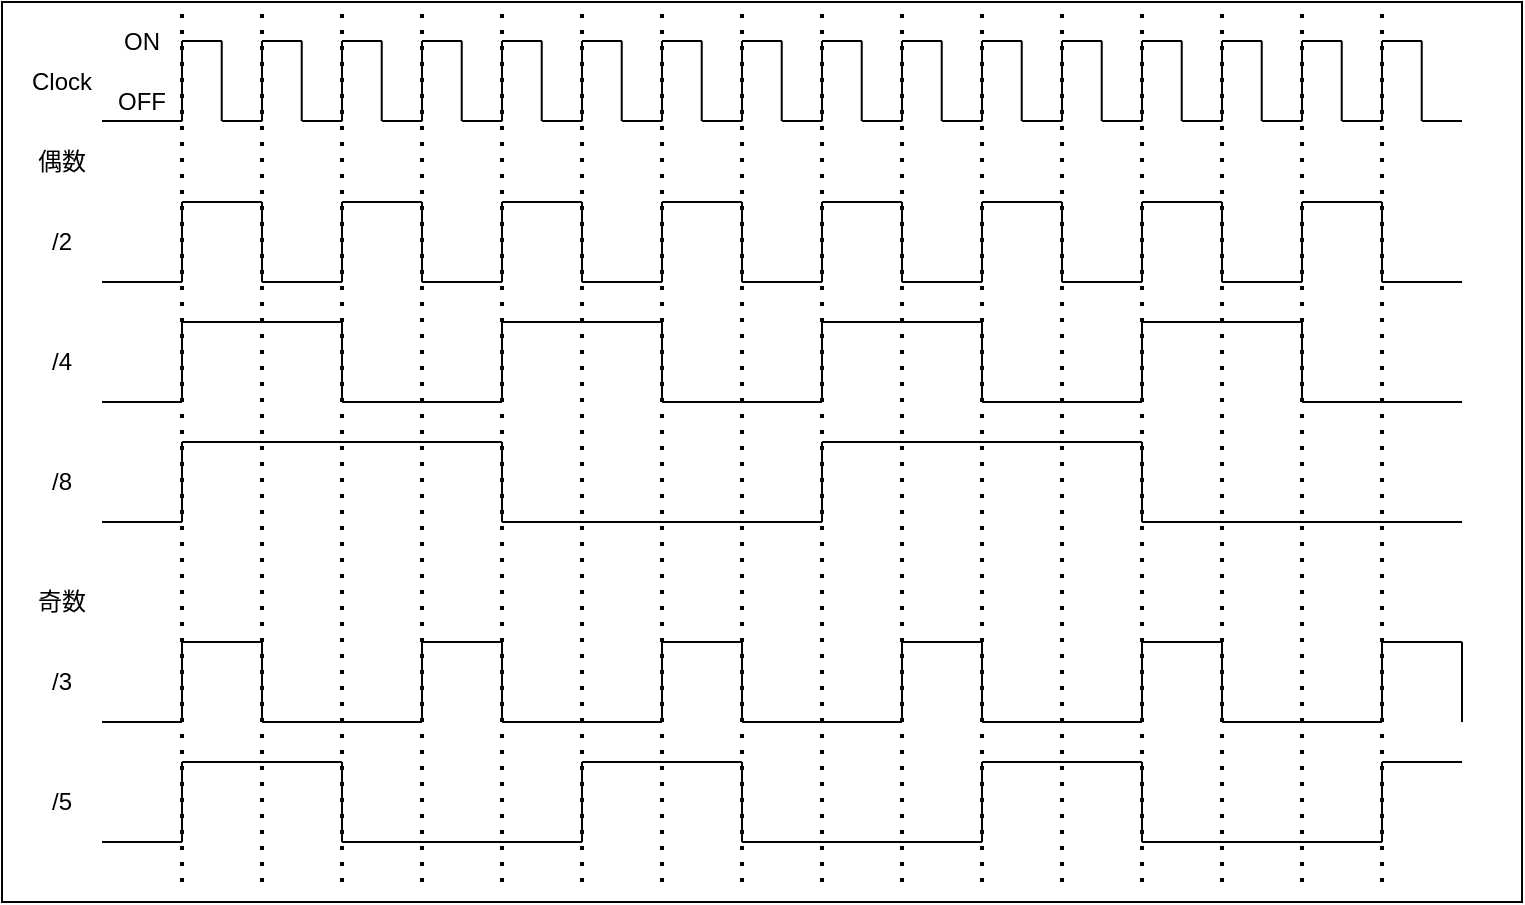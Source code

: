 <mxfile version="27.1.6">
  <diagram name="Page-1" id="16e2658f-23c8-b752-8be9-c03fbebb8bbe">
    <mxGraphModel dx="1048" dy="2242" grid="1" gridSize="10" guides="1" tooltips="1" connect="1" arrows="1" fold="1" page="1" pageScale="1" pageWidth="1100" pageHeight="850" background="none" math="0" shadow="0">
      <root>
        <mxCell id="0" />
        <mxCell id="1" parent="0" />
        <mxCell id="ZxSBbp-IphkqUdOfR0Vp-554" value="" style="rounded=0;whiteSpace=wrap;html=1;" vertex="1" parent="1">
          <mxGeometry x="80" y="-40" width="760" height="450" as="geometry" />
        </mxCell>
        <mxCell id="ZxSBbp-IphkqUdOfR0Vp-555" value="" style="endArrow=none;html=1;rounded=0;" edge="1" parent="1">
          <mxGeometry width="50" height="50" relative="1" as="geometry">
            <mxPoint x="170" y="19.52" as="sourcePoint" />
            <mxPoint x="170" y="-20.48" as="targetPoint" />
          </mxGeometry>
        </mxCell>
        <mxCell id="ZxSBbp-IphkqUdOfR0Vp-556" value="" style="endArrow=none;html=1;rounded=0;" edge="1" parent="1">
          <mxGeometry width="50" height="50" relative="1" as="geometry">
            <mxPoint x="189.86" y="19.52" as="sourcePoint" />
            <mxPoint x="189.86" y="-20.48" as="targetPoint" />
          </mxGeometry>
        </mxCell>
        <mxCell id="ZxSBbp-IphkqUdOfR0Vp-557" value="" style="endArrow=none;html=1;rounded=0;" edge="1" parent="1">
          <mxGeometry width="50" height="50" relative="1" as="geometry">
            <mxPoint x="170" y="-20.48" as="sourcePoint" />
            <mxPoint x="190" y="-20.48" as="targetPoint" />
          </mxGeometry>
        </mxCell>
        <mxCell id="ZxSBbp-IphkqUdOfR0Vp-558" value="" style="endArrow=none;html=1;rounded=0;" edge="1" parent="1">
          <mxGeometry width="50" height="50" relative="1" as="geometry">
            <mxPoint x="190" y="19.52" as="sourcePoint" />
            <mxPoint x="210" y="19.52" as="targetPoint" />
          </mxGeometry>
        </mxCell>
        <mxCell id="ZxSBbp-IphkqUdOfR0Vp-559" value="" style="endArrow=none;html=1;rounded=0;" edge="1" parent="1">
          <mxGeometry width="50" height="50" relative="1" as="geometry">
            <mxPoint x="210" y="19.52" as="sourcePoint" />
            <mxPoint x="210" y="-20.48" as="targetPoint" />
          </mxGeometry>
        </mxCell>
        <mxCell id="ZxSBbp-IphkqUdOfR0Vp-560" value="" style="endArrow=none;html=1;rounded=0;" edge="1" parent="1">
          <mxGeometry width="50" height="50" relative="1" as="geometry">
            <mxPoint x="229.86" y="19.52" as="sourcePoint" />
            <mxPoint x="229.86" y="-20.48" as="targetPoint" />
          </mxGeometry>
        </mxCell>
        <mxCell id="ZxSBbp-IphkqUdOfR0Vp-561" value="" style="endArrow=none;html=1;rounded=0;" edge="1" parent="1">
          <mxGeometry width="50" height="50" relative="1" as="geometry">
            <mxPoint x="210" y="-20.48" as="sourcePoint" />
            <mxPoint x="230" y="-20.48" as="targetPoint" />
          </mxGeometry>
        </mxCell>
        <mxCell id="ZxSBbp-IphkqUdOfR0Vp-562" value="" style="endArrow=none;html=1;rounded=0;" edge="1" parent="1">
          <mxGeometry width="50" height="50" relative="1" as="geometry">
            <mxPoint x="230" y="19.52" as="sourcePoint" />
            <mxPoint x="250" y="19.52" as="targetPoint" />
          </mxGeometry>
        </mxCell>
        <mxCell id="ZxSBbp-IphkqUdOfR0Vp-563" value="" style="endArrow=none;html=1;rounded=0;" edge="1" parent="1">
          <mxGeometry width="50" height="50" relative="1" as="geometry">
            <mxPoint x="250" y="19.52" as="sourcePoint" />
            <mxPoint x="250" y="-20.48" as="targetPoint" />
          </mxGeometry>
        </mxCell>
        <mxCell id="ZxSBbp-IphkqUdOfR0Vp-564" value="" style="endArrow=none;html=1;rounded=0;" edge="1" parent="1">
          <mxGeometry width="50" height="50" relative="1" as="geometry">
            <mxPoint x="269.86" y="19.52" as="sourcePoint" />
            <mxPoint x="269.86" y="-20.48" as="targetPoint" />
          </mxGeometry>
        </mxCell>
        <mxCell id="ZxSBbp-IphkqUdOfR0Vp-565" value="" style="endArrow=none;html=1;rounded=0;" edge="1" parent="1">
          <mxGeometry width="50" height="50" relative="1" as="geometry">
            <mxPoint x="250" y="-20.48" as="sourcePoint" />
            <mxPoint x="270" y="-20.48" as="targetPoint" />
          </mxGeometry>
        </mxCell>
        <mxCell id="ZxSBbp-IphkqUdOfR0Vp-566" value="" style="endArrow=none;html=1;rounded=0;" edge="1" parent="1">
          <mxGeometry width="50" height="50" relative="1" as="geometry">
            <mxPoint x="270" y="19.52" as="sourcePoint" />
            <mxPoint x="290" y="19.52" as="targetPoint" />
          </mxGeometry>
        </mxCell>
        <mxCell id="ZxSBbp-IphkqUdOfR0Vp-567" value="" style="endArrow=none;html=1;rounded=0;" edge="1" parent="1">
          <mxGeometry width="50" height="50" relative="1" as="geometry">
            <mxPoint x="290" y="19.52" as="sourcePoint" />
            <mxPoint x="290" y="-20.48" as="targetPoint" />
          </mxGeometry>
        </mxCell>
        <mxCell id="ZxSBbp-IphkqUdOfR0Vp-568" value="" style="endArrow=none;html=1;rounded=0;" edge="1" parent="1">
          <mxGeometry width="50" height="50" relative="1" as="geometry">
            <mxPoint x="309.86" y="19.52" as="sourcePoint" />
            <mxPoint x="309.86" y="-20.48" as="targetPoint" />
          </mxGeometry>
        </mxCell>
        <mxCell id="ZxSBbp-IphkqUdOfR0Vp-569" value="" style="endArrow=none;html=1;rounded=0;" edge="1" parent="1">
          <mxGeometry width="50" height="50" relative="1" as="geometry">
            <mxPoint x="290" y="-20.48" as="sourcePoint" />
            <mxPoint x="310" y="-20.48" as="targetPoint" />
          </mxGeometry>
        </mxCell>
        <mxCell id="ZxSBbp-IphkqUdOfR0Vp-570" value="" style="endArrow=none;html=1;rounded=0;" edge="1" parent="1">
          <mxGeometry width="50" height="50" relative="1" as="geometry">
            <mxPoint x="310" y="19.52" as="sourcePoint" />
            <mxPoint x="330" y="19.52" as="targetPoint" />
          </mxGeometry>
        </mxCell>
        <mxCell id="ZxSBbp-IphkqUdOfR0Vp-571" value="" style="endArrow=none;html=1;rounded=0;" edge="1" parent="1">
          <mxGeometry width="50" height="50" relative="1" as="geometry">
            <mxPoint x="330" y="19.52" as="sourcePoint" />
            <mxPoint x="330" y="-20.48" as="targetPoint" />
          </mxGeometry>
        </mxCell>
        <mxCell id="ZxSBbp-IphkqUdOfR0Vp-572" value="" style="endArrow=none;html=1;rounded=0;" edge="1" parent="1">
          <mxGeometry width="50" height="50" relative="1" as="geometry">
            <mxPoint x="349.86" y="19.52" as="sourcePoint" />
            <mxPoint x="349.86" y="-20.48" as="targetPoint" />
          </mxGeometry>
        </mxCell>
        <mxCell id="ZxSBbp-IphkqUdOfR0Vp-573" value="" style="endArrow=none;html=1;rounded=0;" edge="1" parent="1">
          <mxGeometry width="50" height="50" relative="1" as="geometry">
            <mxPoint x="330" y="-20.48" as="sourcePoint" />
            <mxPoint x="350" y="-20.48" as="targetPoint" />
          </mxGeometry>
        </mxCell>
        <mxCell id="ZxSBbp-IphkqUdOfR0Vp-574" value="" style="endArrow=none;html=1;rounded=0;" edge="1" parent="1">
          <mxGeometry width="50" height="50" relative="1" as="geometry">
            <mxPoint x="350" y="19.52" as="sourcePoint" />
            <mxPoint x="370" y="19.52" as="targetPoint" />
          </mxGeometry>
        </mxCell>
        <mxCell id="ZxSBbp-IphkqUdOfR0Vp-575" value="" style="endArrow=none;html=1;rounded=0;" edge="1" parent="1">
          <mxGeometry width="50" height="50" relative="1" as="geometry">
            <mxPoint x="370" y="19.52" as="sourcePoint" />
            <mxPoint x="370" y="-20.48" as="targetPoint" />
          </mxGeometry>
        </mxCell>
        <mxCell id="ZxSBbp-IphkqUdOfR0Vp-576" value="" style="endArrow=none;html=1;rounded=0;" edge="1" parent="1">
          <mxGeometry width="50" height="50" relative="1" as="geometry">
            <mxPoint x="389.86" y="19.52" as="sourcePoint" />
            <mxPoint x="389.86" y="-20.48" as="targetPoint" />
          </mxGeometry>
        </mxCell>
        <mxCell id="ZxSBbp-IphkqUdOfR0Vp-577" value="" style="endArrow=none;html=1;rounded=0;" edge="1" parent="1">
          <mxGeometry width="50" height="50" relative="1" as="geometry">
            <mxPoint x="370" y="-20.48" as="sourcePoint" />
            <mxPoint x="390" y="-20.48" as="targetPoint" />
          </mxGeometry>
        </mxCell>
        <mxCell id="ZxSBbp-IphkqUdOfR0Vp-578" value="" style="endArrow=none;html=1;rounded=0;" edge="1" parent="1">
          <mxGeometry width="50" height="50" relative="1" as="geometry">
            <mxPoint x="390" y="19.52" as="sourcePoint" />
            <mxPoint x="410" y="19.52" as="targetPoint" />
          </mxGeometry>
        </mxCell>
        <mxCell id="ZxSBbp-IphkqUdOfR0Vp-579" value="" style="endArrow=none;html=1;rounded=0;" edge="1" parent="1">
          <mxGeometry width="50" height="50" relative="1" as="geometry">
            <mxPoint x="410" y="19.52" as="sourcePoint" />
            <mxPoint x="410" y="-20.48" as="targetPoint" />
          </mxGeometry>
        </mxCell>
        <mxCell id="ZxSBbp-IphkqUdOfR0Vp-580" value="" style="endArrow=none;html=1;rounded=0;" edge="1" parent="1">
          <mxGeometry width="50" height="50" relative="1" as="geometry">
            <mxPoint x="429.86" y="19.52" as="sourcePoint" />
            <mxPoint x="429.86" y="-20.48" as="targetPoint" />
          </mxGeometry>
        </mxCell>
        <mxCell id="ZxSBbp-IphkqUdOfR0Vp-581" value="" style="endArrow=none;html=1;rounded=0;" edge="1" parent="1">
          <mxGeometry width="50" height="50" relative="1" as="geometry">
            <mxPoint x="410" y="-20.48" as="sourcePoint" />
            <mxPoint x="430" y="-20.48" as="targetPoint" />
          </mxGeometry>
        </mxCell>
        <mxCell id="ZxSBbp-IphkqUdOfR0Vp-582" value="" style="endArrow=none;html=1;rounded=0;" edge="1" parent="1">
          <mxGeometry width="50" height="50" relative="1" as="geometry">
            <mxPoint x="430" y="19.52" as="sourcePoint" />
            <mxPoint x="450" y="19.52" as="targetPoint" />
          </mxGeometry>
        </mxCell>
        <mxCell id="ZxSBbp-IphkqUdOfR0Vp-583" value="" style="endArrow=none;html=1;rounded=0;" edge="1" parent="1">
          <mxGeometry width="50" height="50" relative="1" as="geometry">
            <mxPoint x="450" y="19.52" as="sourcePoint" />
            <mxPoint x="450" y="-20.48" as="targetPoint" />
          </mxGeometry>
        </mxCell>
        <mxCell id="ZxSBbp-IphkqUdOfR0Vp-584" value="" style="endArrow=none;html=1;rounded=0;" edge="1" parent="1">
          <mxGeometry width="50" height="50" relative="1" as="geometry">
            <mxPoint x="469.86" y="19.52" as="sourcePoint" />
            <mxPoint x="469.86" y="-20.48" as="targetPoint" />
          </mxGeometry>
        </mxCell>
        <mxCell id="ZxSBbp-IphkqUdOfR0Vp-585" value="" style="endArrow=none;html=1;rounded=0;" edge="1" parent="1">
          <mxGeometry width="50" height="50" relative="1" as="geometry">
            <mxPoint x="450" y="-20.48" as="sourcePoint" />
            <mxPoint x="470" y="-20.48" as="targetPoint" />
          </mxGeometry>
        </mxCell>
        <mxCell id="ZxSBbp-IphkqUdOfR0Vp-586" value="" style="endArrow=none;html=1;rounded=0;" edge="1" parent="1">
          <mxGeometry width="50" height="50" relative="1" as="geometry">
            <mxPoint x="470" y="19.52" as="sourcePoint" />
            <mxPoint x="490" y="19.52" as="targetPoint" />
          </mxGeometry>
        </mxCell>
        <mxCell id="ZxSBbp-IphkqUdOfR0Vp-587" value="" style="endArrow=none;html=1;rounded=0;" edge="1" parent="1">
          <mxGeometry width="50" height="50" relative="1" as="geometry">
            <mxPoint x="170" y="100" as="sourcePoint" />
            <mxPoint x="170" y="60" as="targetPoint" />
          </mxGeometry>
        </mxCell>
        <mxCell id="ZxSBbp-IphkqUdOfR0Vp-588" value="" style="endArrow=none;html=1;rounded=0;" edge="1" parent="1">
          <mxGeometry width="50" height="50" relative="1" as="geometry">
            <mxPoint x="210" y="100" as="sourcePoint" />
            <mxPoint x="210" y="60" as="targetPoint" />
          </mxGeometry>
        </mxCell>
        <mxCell id="ZxSBbp-IphkqUdOfR0Vp-589" value="" style="endArrow=none;html=1;rounded=0;" edge="1" parent="1">
          <mxGeometry width="50" height="50" relative="1" as="geometry">
            <mxPoint x="170" y="60" as="sourcePoint" />
            <mxPoint x="210" y="60" as="targetPoint" />
          </mxGeometry>
        </mxCell>
        <mxCell id="ZxSBbp-IphkqUdOfR0Vp-590" value="" style="endArrow=none;html=1;rounded=0;" edge="1" parent="1">
          <mxGeometry width="50" height="50" relative="1" as="geometry">
            <mxPoint x="210" y="100" as="sourcePoint" />
            <mxPoint x="250" y="100" as="targetPoint" />
          </mxGeometry>
        </mxCell>
        <mxCell id="ZxSBbp-IphkqUdOfR0Vp-591" value="" style="endArrow=none;html=1;rounded=0;" edge="1" parent="1">
          <mxGeometry width="50" height="50" relative="1" as="geometry">
            <mxPoint x="250" y="100" as="sourcePoint" />
            <mxPoint x="250" y="60" as="targetPoint" />
          </mxGeometry>
        </mxCell>
        <mxCell id="ZxSBbp-IphkqUdOfR0Vp-592" value="" style="endArrow=none;html=1;rounded=0;" edge="1" parent="1">
          <mxGeometry width="50" height="50" relative="1" as="geometry">
            <mxPoint x="290" y="100" as="sourcePoint" />
            <mxPoint x="290" y="60" as="targetPoint" />
          </mxGeometry>
        </mxCell>
        <mxCell id="ZxSBbp-IphkqUdOfR0Vp-593" value="" style="endArrow=none;html=1;rounded=0;" edge="1" parent="1">
          <mxGeometry width="50" height="50" relative="1" as="geometry">
            <mxPoint x="250" y="60" as="sourcePoint" />
            <mxPoint x="290" y="60" as="targetPoint" />
          </mxGeometry>
        </mxCell>
        <mxCell id="ZxSBbp-IphkqUdOfR0Vp-594" value="" style="endArrow=none;html=1;rounded=0;" edge="1" parent="1">
          <mxGeometry width="50" height="50" relative="1" as="geometry">
            <mxPoint x="290" y="100" as="sourcePoint" />
            <mxPoint x="330" y="100" as="targetPoint" />
          </mxGeometry>
        </mxCell>
        <mxCell id="ZxSBbp-IphkqUdOfR0Vp-595" value="" style="endArrow=none;html=1;rounded=0;" edge="1" parent="1">
          <mxGeometry width="50" height="50" relative="1" as="geometry">
            <mxPoint x="330" y="100" as="sourcePoint" />
            <mxPoint x="330" y="60" as="targetPoint" />
          </mxGeometry>
        </mxCell>
        <mxCell id="ZxSBbp-IphkqUdOfR0Vp-596" value="" style="endArrow=none;html=1;rounded=0;" edge="1" parent="1">
          <mxGeometry width="50" height="50" relative="1" as="geometry">
            <mxPoint x="370" y="100" as="sourcePoint" />
            <mxPoint x="370" y="60" as="targetPoint" />
          </mxGeometry>
        </mxCell>
        <mxCell id="ZxSBbp-IphkqUdOfR0Vp-597" value="" style="endArrow=none;html=1;rounded=0;" edge="1" parent="1">
          <mxGeometry width="50" height="50" relative="1" as="geometry">
            <mxPoint x="330" y="60" as="sourcePoint" />
            <mxPoint x="370" y="60" as="targetPoint" />
          </mxGeometry>
        </mxCell>
        <mxCell id="ZxSBbp-IphkqUdOfR0Vp-598" value="" style="endArrow=none;html=1;rounded=0;" edge="1" parent="1">
          <mxGeometry width="50" height="50" relative="1" as="geometry">
            <mxPoint x="370" y="100" as="sourcePoint" />
            <mxPoint x="410" y="100" as="targetPoint" />
          </mxGeometry>
        </mxCell>
        <mxCell id="ZxSBbp-IphkqUdOfR0Vp-599" value="" style="endArrow=none;html=1;rounded=0;" edge="1" parent="1">
          <mxGeometry width="50" height="50" relative="1" as="geometry">
            <mxPoint x="410" y="100" as="sourcePoint" />
            <mxPoint x="410" y="60" as="targetPoint" />
          </mxGeometry>
        </mxCell>
        <mxCell id="ZxSBbp-IphkqUdOfR0Vp-600" value="" style="endArrow=none;html=1;rounded=0;" edge="1" parent="1">
          <mxGeometry width="50" height="50" relative="1" as="geometry">
            <mxPoint x="450" y="100" as="sourcePoint" />
            <mxPoint x="450" y="60" as="targetPoint" />
          </mxGeometry>
        </mxCell>
        <mxCell id="ZxSBbp-IphkqUdOfR0Vp-601" value="" style="endArrow=none;html=1;rounded=0;" edge="1" parent="1">
          <mxGeometry width="50" height="50" relative="1" as="geometry">
            <mxPoint x="410" y="60" as="sourcePoint" />
            <mxPoint x="450" y="60" as="targetPoint" />
          </mxGeometry>
        </mxCell>
        <mxCell id="ZxSBbp-IphkqUdOfR0Vp-602" value="" style="endArrow=none;html=1;rounded=0;" edge="1" parent="1">
          <mxGeometry width="50" height="50" relative="1" as="geometry">
            <mxPoint x="450" y="100" as="sourcePoint" />
            <mxPoint x="490" y="100" as="targetPoint" />
          </mxGeometry>
        </mxCell>
        <mxCell id="ZxSBbp-IphkqUdOfR0Vp-603" value="" style="endArrow=none;html=1;rounded=0;" edge="1" parent="1">
          <mxGeometry width="50" height="50" relative="1" as="geometry">
            <mxPoint x="490" y="100" as="sourcePoint" />
            <mxPoint x="490" y="60" as="targetPoint" />
          </mxGeometry>
        </mxCell>
        <mxCell id="ZxSBbp-IphkqUdOfR0Vp-604" value="" style="endArrow=none;html=1;rounded=0;" edge="1" parent="1">
          <mxGeometry width="50" height="50" relative="1" as="geometry">
            <mxPoint x="530" y="100" as="sourcePoint" />
            <mxPoint x="530" y="60" as="targetPoint" />
          </mxGeometry>
        </mxCell>
        <mxCell id="ZxSBbp-IphkqUdOfR0Vp-605" value="" style="endArrow=none;html=1;rounded=0;" edge="1" parent="1">
          <mxGeometry width="50" height="50" relative="1" as="geometry">
            <mxPoint x="490" y="60" as="sourcePoint" />
            <mxPoint x="530" y="60" as="targetPoint" />
          </mxGeometry>
        </mxCell>
        <mxCell id="ZxSBbp-IphkqUdOfR0Vp-606" value="" style="endArrow=none;html=1;rounded=0;" edge="1" parent="1">
          <mxGeometry width="50" height="50" relative="1" as="geometry">
            <mxPoint x="530" y="100" as="sourcePoint" />
            <mxPoint x="570" y="100" as="targetPoint" />
          </mxGeometry>
        </mxCell>
        <mxCell id="ZxSBbp-IphkqUdOfR0Vp-607" value="" style="endArrow=none;html=1;rounded=0;" edge="1" parent="1">
          <mxGeometry width="50" height="50" relative="1" as="geometry">
            <mxPoint x="570" y="100" as="sourcePoint" />
            <mxPoint x="570" y="60" as="targetPoint" />
          </mxGeometry>
        </mxCell>
        <mxCell id="ZxSBbp-IphkqUdOfR0Vp-608" value="" style="endArrow=none;html=1;rounded=0;" edge="1" parent="1">
          <mxGeometry width="50" height="50" relative="1" as="geometry">
            <mxPoint x="610" y="100" as="sourcePoint" />
            <mxPoint x="610" y="60" as="targetPoint" />
          </mxGeometry>
        </mxCell>
        <mxCell id="ZxSBbp-IphkqUdOfR0Vp-609" value="" style="endArrow=none;html=1;rounded=0;" edge="1" parent="1">
          <mxGeometry width="50" height="50" relative="1" as="geometry">
            <mxPoint x="570" y="60" as="sourcePoint" />
            <mxPoint x="610" y="60" as="targetPoint" />
          </mxGeometry>
        </mxCell>
        <mxCell id="ZxSBbp-IphkqUdOfR0Vp-610" value="" style="endArrow=none;html=1;rounded=0;" edge="1" parent="1">
          <mxGeometry width="50" height="50" relative="1" as="geometry">
            <mxPoint x="610" y="100" as="sourcePoint" />
            <mxPoint x="650" y="100" as="targetPoint" />
          </mxGeometry>
        </mxCell>
        <mxCell id="ZxSBbp-IphkqUdOfR0Vp-611" value="" style="endArrow=none;html=1;rounded=0;" edge="1" parent="1">
          <mxGeometry width="50" height="50" relative="1" as="geometry">
            <mxPoint x="650" y="100" as="sourcePoint" />
            <mxPoint x="650" y="60" as="targetPoint" />
          </mxGeometry>
        </mxCell>
        <mxCell id="ZxSBbp-IphkqUdOfR0Vp-612" value="" style="endArrow=none;html=1;rounded=0;" edge="1" parent="1">
          <mxGeometry width="50" height="50" relative="1" as="geometry">
            <mxPoint x="690" y="100" as="sourcePoint" />
            <mxPoint x="690" y="60" as="targetPoint" />
          </mxGeometry>
        </mxCell>
        <mxCell id="ZxSBbp-IphkqUdOfR0Vp-613" value="" style="endArrow=none;html=1;rounded=0;" edge="1" parent="1">
          <mxGeometry width="50" height="50" relative="1" as="geometry">
            <mxPoint x="650" y="60" as="sourcePoint" />
            <mxPoint x="690" y="60" as="targetPoint" />
          </mxGeometry>
        </mxCell>
        <mxCell id="ZxSBbp-IphkqUdOfR0Vp-614" value="" style="endArrow=none;html=1;rounded=0;" edge="1" parent="1">
          <mxGeometry width="50" height="50" relative="1" as="geometry">
            <mxPoint x="690" y="100" as="sourcePoint" />
            <mxPoint x="730" y="100" as="targetPoint" />
          </mxGeometry>
        </mxCell>
        <mxCell id="ZxSBbp-IphkqUdOfR0Vp-615" value="" style="endArrow=none;html=1;rounded=0;" edge="1" parent="1">
          <mxGeometry width="50" height="50" relative="1" as="geometry">
            <mxPoint x="730" y="100" as="sourcePoint" />
            <mxPoint x="730" y="60" as="targetPoint" />
          </mxGeometry>
        </mxCell>
        <mxCell id="ZxSBbp-IphkqUdOfR0Vp-616" value="" style="endArrow=none;html=1;rounded=0;" edge="1" parent="1">
          <mxGeometry width="50" height="50" relative="1" as="geometry">
            <mxPoint x="770" y="100" as="sourcePoint" />
            <mxPoint x="770" y="60" as="targetPoint" />
          </mxGeometry>
        </mxCell>
        <mxCell id="ZxSBbp-IphkqUdOfR0Vp-617" value="" style="endArrow=none;html=1;rounded=0;" edge="1" parent="1">
          <mxGeometry width="50" height="50" relative="1" as="geometry">
            <mxPoint x="730" y="60" as="sourcePoint" />
            <mxPoint x="770" y="60" as="targetPoint" />
          </mxGeometry>
        </mxCell>
        <mxCell id="ZxSBbp-IphkqUdOfR0Vp-618" value="" style="endArrow=none;html=1;rounded=0;" edge="1" parent="1">
          <mxGeometry width="50" height="50" relative="1" as="geometry">
            <mxPoint x="770" y="100" as="sourcePoint" />
            <mxPoint x="810" y="100" as="targetPoint" />
          </mxGeometry>
        </mxCell>
        <mxCell id="ZxSBbp-IphkqUdOfR0Vp-619" value="" style="endArrow=none;html=1;rounded=0;" edge="1" parent="1">
          <mxGeometry width="50" height="50" relative="1" as="geometry">
            <mxPoint x="490" y="19.52" as="sourcePoint" />
            <mxPoint x="490" y="-20.48" as="targetPoint" />
          </mxGeometry>
        </mxCell>
        <mxCell id="ZxSBbp-IphkqUdOfR0Vp-620" value="" style="endArrow=none;html=1;rounded=0;" edge="1" parent="1">
          <mxGeometry width="50" height="50" relative="1" as="geometry">
            <mxPoint x="509.86" y="19.52" as="sourcePoint" />
            <mxPoint x="509.86" y="-20.48" as="targetPoint" />
          </mxGeometry>
        </mxCell>
        <mxCell id="ZxSBbp-IphkqUdOfR0Vp-621" value="" style="endArrow=none;html=1;rounded=0;" edge="1" parent="1">
          <mxGeometry width="50" height="50" relative="1" as="geometry">
            <mxPoint x="490" y="-20.48" as="sourcePoint" />
            <mxPoint x="510" y="-20.48" as="targetPoint" />
          </mxGeometry>
        </mxCell>
        <mxCell id="ZxSBbp-IphkqUdOfR0Vp-622" value="" style="endArrow=none;html=1;rounded=0;" edge="1" parent="1">
          <mxGeometry width="50" height="50" relative="1" as="geometry">
            <mxPoint x="510" y="19.52" as="sourcePoint" />
            <mxPoint x="530" y="19.52" as="targetPoint" />
          </mxGeometry>
        </mxCell>
        <mxCell id="ZxSBbp-IphkqUdOfR0Vp-623" value="" style="endArrow=none;html=1;rounded=0;" edge="1" parent="1">
          <mxGeometry width="50" height="50" relative="1" as="geometry">
            <mxPoint x="530" y="19.52" as="sourcePoint" />
            <mxPoint x="530" y="-20.48" as="targetPoint" />
          </mxGeometry>
        </mxCell>
        <mxCell id="ZxSBbp-IphkqUdOfR0Vp-624" value="" style="endArrow=none;html=1;rounded=0;" edge="1" parent="1">
          <mxGeometry width="50" height="50" relative="1" as="geometry">
            <mxPoint x="549.86" y="19.52" as="sourcePoint" />
            <mxPoint x="549.86" y="-20.48" as="targetPoint" />
          </mxGeometry>
        </mxCell>
        <mxCell id="ZxSBbp-IphkqUdOfR0Vp-625" value="" style="endArrow=none;html=1;rounded=0;" edge="1" parent="1">
          <mxGeometry width="50" height="50" relative="1" as="geometry">
            <mxPoint x="530" y="-20.48" as="sourcePoint" />
            <mxPoint x="550" y="-20.48" as="targetPoint" />
          </mxGeometry>
        </mxCell>
        <mxCell id="ZxSBbp-IphkqUdOfR0Vp-626" value="" style="endArrow=none;html=1;rounded=0;" edge="1" parent="1">
          <mxGeometry width="50" height="50" relative="1" as="geometry">
            <mxPoint x="550" y="19.52" as="sourcePoint" />
            <mxPoint x="570" y="19.52" as="targetPoint" />
          </mxGeometry>
        </mxCell>
        <mxCell id="ZxSBbp-IphkqUdOfR0Vp-627" value="" style="endArrow=none;html=1;rounded=0;" edge="1" parent="1">
          <mxGeometry width="50" height="50" relative="1" as="geometry">
            <mxPoint x="570" y="19.52" as="sourcePoint" />
            <mxPoint x="570" y="-20.48" as="targetPoint" />
          </mxGeometry>
        </mxCell>
        <mxCell id="ZxSBbp-IphkqUdOfR0Vp-628" value="" style="endArrow=none;html=1;rounded=0;" edge="1" parent="1">
          <mxGeometry width="50" height="50" relative="1" as="geometry">
            <mxPoint x="589.86" y="19.52" as="sourcePoint" />
            <mxPoint x="589.86" y="-20.48" as="targetPoint" />
          </mxGeometry>
        </mxCell>
        <mxCell id="ZxSBbp-IphkqUdOfR0Vp-629" value="" style="endArrow=none;html=1;rounded=0;" edge="1" parent="1">
          <mxGeometry width="50" height="50" relative="1" as="geometry">
            <mxPoint x="570" y="-20.48" as="sourcePoint" />
            <mxPoint x="590" y="-20.48" as="targetPoint" />
          </mxGeometry>
        </mxCell>
        <mxCell id="ZxSBbp-IphkqUdOfR0Vp-630" value="" style="endArrow=none;html=1;rounded=0;" edge="1" parent="1">
          <mxGeometry width="50" height="50" relative="1" as="geometry">
            <mxPoint x="590" y="19.52" as="sourcePoint" />
            <mxPoint x="610" y="19.52" as="targetPoint" />
          </mxGeometry>
        </mxCell>
        <mxCell id="ZxSBbp-IphkqUdOfR0Vp-631" value="" style="endArrow=none;html=1;rounded=0;" edge="1" parent="1">
          <mxGeometry width="50" height="50" relative="1" as="geometry">
            <mxPoint x="610" y="19.52" as="sourcePoint" />
            <mxPoint x="610" y="-20.48" as="targetPoint" />
          </mxGeometry>
        </mxCell>
        <mxCell id="ZxSBbp-IphkqUdOfR0Vp-632" value="" style="endArrow=none;html=1;rounded=0;" edge="1" parent="1">
          <mxGeometry width="50" height="50" relative="1" as="geometry">
            <mxPoint x="629.86" y="19.52" as="sourcePoint" />
            <mxPoint x="629.86" y="-20.48" as="targetPoint" />
          </mxGeometry>
        </mxCell>
        <mxCell id="ZxSBbp-IphkqUdOfR0Vp-633" value="" style="endArrow=none;html=1;rounded=0;" edge="1" parent="1">
          <mxGeometry width="50" height="50" relative="1" as="geometry">
            <mxPoint x="610" y="-20.48" as="sourcePoint" />
            <mxPoint x="630" y="-20.48" as="targetPoint" />
          </mxGeometry>
        </mxCell>
        <mxCell id="ZxSBbp-IphkqUdOfR0Vp-634" value="" style="endArrow=none;html=1;rounded=0;" edge="1" parent="1">
          <mxGeometry width="50" height="50" relative="1" as="geometry">
            <mxPoint x="630" y="19.52" as="sourcePoint" />
            <mxPoint x="650" y="19.52" as="targetPoint" />
          </mxGeometry>
        </mxCell>
        <mxCell id="ZxSBbp-IphkqUdOfR0Vp-635" value="" style="endArrow=none;html=1;rounded=0;" edge="1" parent="1">
          <mxGeometry width="50" height="50" relative="1" as="geometry">
            <mxPoint x="650" y="19.52" as="sourcePoint" />
            <mxPoint x="650" y="-20.48" as="targetPoint" />
          </mxGeometry>
        </mxCell>
        <mxCell id="ZxSBbp-IphkqUdOfR0Vp-636" value="" style="endArrow=none;html=1;rounded=0;" edge="1" parent="1">
          <mxGeometry width="50" height="50" relative="1" as="geometry">
            <mxPoint x="669.86" y="19.52" as="sourcePoint" />
            <mxPoint x="669.86" y="-20.48" as="targetPoint" />
          </mxGeometry>
        </mxCell>
        <mxCell id="ZxSBbp-IphkqUdOfR0Vp-637" value="" style="endArrow=none;html=1;rounded=0;" edge="1" parent="1">
          <mxGeometry width="50" height="50" relative="1" as="geometry">
            <mxPoint x="650" y="-20.48" as="sourcePoint" />
            <mxPoint x="670" y="-20.48" as="targetPoint" />
          </mxGeometry>
        </mxCell>
        <mxCell id="ZxSBbp-IphkqUdOfR0Vp-638" value="" style="endArrow=none;html=1;rounded=0;" edge="1" parent="1">
          <mxGeometry width="50" height="50" relative="1" as="geometry">
            <mxPoint x="670" y="19.52" as="sourcePoint" />
            <mxPoint x="690" y="19.52" as="targetPoint" />
          </mxGeometry>
        </mxCell>
        <mxCell id="ZxSBbp-IphkqUdOfR0Vp-639" value="" style="endArrow=none;html=1;rounded=0;" edge="1" parent="1">
          <mxGeometry width="50" height="50" relative="1" as="geometry">
            <mxPoint x="690" y="19.52" as="sourcePoint" />
            <mxPoint x="690" y="-20.48" as="targetPoint" />
          </mxGeometry>
        </mxCell>
        <mxCell id="ZxSBbp-IphkqUdOfR0Vp-640" value="" style="endArrow=none;html=1;rounded=0;" edge="1" parent="1">
          <mxGeometry width="50" height="50" relative="1" as="geometry">
            <mxPoint x="709.86" y="19.52" as="sourcePoint" />
            <mxPoint x="709.86" y="-20.48" as="targetPoint" />
          </mxGeometry>
        </mxCell>
        <mxCell id="ZxSBbp-IphkqUdOfR0Vp-641" value="" style="endArrow=none;html=1;rounded=0;" edge="1" parent="1">
          <mxGeometry width="50" height="50" relative="1" as="geometry">
            <mxPoint x="690" y="-20.48" as="sourcePoint" />
            <mxPoint x="710" y="-20.48" as="targetPoint" />
          </mxGeometry>
        </mxCell>
        <mxCell id="ZxSBbp-IphkqUdOfR0Vp-642" value="" style="endArrow=none;html=1;rounded=0;" edge="1" parent="1">
          <mxGeometry width="50" height="50" relative="1" as="geometry">
            <mxPoint x="710" y="19.52" as="sourcePoint" />
            <mxPoint x="730" y="19.52" as="targetPoint" />
          </mxGeometry>
        </mxCell>
        <mxCell id="ZxSBbp-IphkqUdOfR0Vp-643" value="" style="endArrow=none;html=1;rounded=0;" edge="1" parent="1">
          <mxGeometry width="50" height="50" relative="1" as="geometry">
            <mxPoint x="730" y="19.52" as="sourcePoint" />
            <mxPoint x="730" y="-20.48" as="targetPoint" />
          </mxGeometry>
        </mxCell>
        <mxCell id="ZxSBbp-IphkqUdOfR0Vp-644" value="" style="endArrow=none;html=1;rounded=0;" edge="1" parent="1">
          <mxGeometry width="50" height="50" relative="1" as="geometry">
            <mxPoint x="749.86" y="19.52" as="sourcePoint" />
            <mxPoint x="749.86" y="-20.48" as="targetPoint" />
          </mxGeometry>
        </mxCell>
        <mxCell id="ZxSBbp-IphkqUdOfR0Vp-645" value="" style="endArrow=none;html=1;rounded=0;" edge="1" parent="1">
          <mxGeometry width="50" height="50" relative="1" as="geometry">
            <mxPoint x="730" y="-20.48" as="sourcePoint" />
            <mxPoint x="750" y="-20.48" as="targetPoint" />
          </mxGeometry>
        </mxCell>
        <mxCell id="ZxSBbp-IphkqUdOfR0Vp-646" value="" style="endArrow=none;html=1;rounded=0;" edge="1" parent="1">
          <mxGeometry width="50" height="50" relative="1" as="geometry">
            <mxPoint x="750" y="19.52" as="sourcePoint" />
            <mxPoint x="770" y="19.52" as="targetPoint" />
          </mxGeometry>
        </mxCell>
        <mxCell id="ZxSBbp-IphkqUdOfR0Vp-647" value="" style="endArrow=none;html=1;rounded=0;" edge="1" parent="1">
          <mxGeometry width="50" height="50" relative="1" as="geometry">
            <mxPoint x="770" y="19.52" as="sourcePoint" />
            <mxPoint x="770" y="-20.48" as="targetPoint" />
          </mxGeometry>
        </mxCell>
        <mxCell id="ZxSBbp-IphkqUdOfR0Vp-648" value="" style="endArrow=none;html=1;rounded=0;" edge="1" parent="1">
          <mxGeometry width="50" height="50" relative="1" as="geometry">
            <mxPoint x="789.86" y="19.52" as="sourcePoint" />
            <mxPoint x="789.86" y="-20.48" as="targetPoint" />
          </mxGeometry>
        </mxCell>
        <mxCell id="ZxSBbp-IphkqUdOfR0Vp-649" value="" style="endArrow=none;html=1;rounded=0;" edge="1" parent="1">
          <mxGeometry width="50" height="50" relative="1" as="geometry">
            <mxPoint x="770" y="-20.48" as="sourcePoint" />
            <mxPoint x="790" y="-20.48" as="targetPoint" />
          </mxGeometry>
        </mxCell>
        <mxCell id="ZxSBbp-IphkqUdOfR0Vp-650" value="" style="endArrow=none;html=1;rounded=0;" edge="1" parent="1">
          <mxGeometry width="50" height="50" relative="1" as="geometry">
            <mxPoint x="790" y="19.52" as="sourcePoint" />
            <mxPoint x="810" y="19.52" as="targetPoint" />
          </mxGeometry>
        </mxCell>
        <mxCell id="ZxSBbp-IphkqUdOfR0Vp-651" value="" style="endArrow=none;html=1;rounded=0;" edge="1" parent="1">
          <mxGeometry width="50" height="50" relative="1" as="geometry">
            <mxPoint x="170" y="160" as="sourcePoint" />
            <mxPoint x="170" y="120" as="targetPoint" />
          </mxGeometry>
        </mxCell>
        <mxCell id="ZxSBbp-IphkqUdOfR0Vp-652" value="" style="endArrow=none;html=1;rounded=0;" edge="1" parent="1">
          <mxGeometry width="50" height="50" relative="1" as="geometry">
            <mxPoint x="250" y="160" as="sourcePoint" />
            <mxPoint x="250" y="120" as="targetPoint" />
          </mxGeometry>
        </mxCell>
        <mxCell id="ZxSBbp-IphkqUdOfR0Vp-653" value="" style="endArrow=none;html=1;rounded=0;" edge="1" parent="1">
          <mxGeometry width="50" height="50" relative="1" as="geometry">
            <mxPoint x="170" y="120" as="sourcePoint" />
            <mxPoint x="250" y="120" as="targetPoint" />
          </mxGeometry>
        </mxCell>
        <mxCell id="ZxSBbp-IphkqUdOfR0Vp-654" value="" style="endArrow=none;html=1;rounded=0;" edge="1" parent="1">
          <mxGeometry width="50" height="50" relative="1" as="geometry">
            <mxPoint x="250" y="160" as="sourcePoint" />
            <mxPoint x="330" y="160" as="targetPoint" />
          </mxGeometry>
        </mxCell>
        <mxCell id="ZxSBbp-IphkqUdOfR0Vp-655" value="" style="endArrow=none;html=1;rounded=0;" edge="1" parent="1">
          <mxGeometry width="50" height="50" relative="1" as="geometry">
            <mxPoint x="330" y="160" as="sourcePoint" />
            <mxPoint x="330" y="120" as="targetPoint" />
          </mxGeometry>
        </mxCell>
        <mxCell id="ZxSBbp-IphkqUdOfR0Vp-656" value="" style="endArrow=none;html=1;rounded=0;" edge="1" parent="1">
          <mxGeometry width="50" height="50" relative="1" as="geometry">
            <mxPoint x="410" y="160" as="sourcePoint" />
            <mxPoint x="410" y="120" as="targetPoint" />
          </mxGeometry>
        </mxCell>
        <mxCell id="ZxSBbp-IphkqUdOfR0Vp-657" value="" style="endArrow=none;html=1;rounded=0;" edge="1" parent="1">
          <mxGeometry width="50" height="50" relative="1" as="geometry">
            <mxPoint x="330" y="120" as="sourcePoint" />
            <mxPoint x="410" y="120" as="targetPoint" />
          </mxGeometry>
        </mxCell>
        <mxCell id="ZxSBbp-IphkqUdOfR0Vp-658" value="" style="endArrow=none;html=1;rounded=0;" edge="1" parent="1">
          <mxGeometry width="50" height="50" relative="1" as="geometry">
            <mxPoint x="410" y="160" as="sourcePoint" />
            <mxPoint x="490" y="160" as="targetPoint" />
          </mxGeometry>
        </mxCell>
        <mxCell id="ZxSBbp-IphkqUdOfR0Vp-659" value="" style="endArrow=none;html=1;rounded=0;" edge="1" parent="1">
          <mxGeometry width="50" height="50" relative="1" as="geometry">
            <mxPoint x="490" y="160" as="sourcePoint" />
            <mxPoint x="490" y="120" as="targetPoint" />
          </mxGeometry>
        </mxCell>
        <mxCell id="ZxSBbp-IphkqUdOfR0Vp-660" value="" style="endArrow=none;html=1;rounded=0;" edge="1" parent="1">
          <mxGeometry width="50" height="50" relative="1" as="geometry">
            <mxPoint x="570" y="160" as="sourcePoint" />
            <mxPoint x="570" y="120" as="targetPoint" />
          </mxGeometry>
        </mxCell>
        <mxCell id="ZxSBbp-IphkqUdOfR0Vp-661" value="" style="endArrow=none;html=1;rounded=0;" edge="1" parent="1">
          <mxGeometry width="50" height="50" relative="1" as="geometry">
            <mxPoint x="490" y="120" as="sourcePoint" />
            <mxPoint x="570" y="120" as="targetPoint" />
          </mxGeometry>
        </mxCell>
        <mxCell id="ZxSBbp-IphkqUdOfR0Vp-662" value="" style="endArrow=none;html=1;rounded=0;" edge="1" parent="1">
          <mxGeometry width="50" height="50" relative="1" as="geometry">
            <mxPoint x="570" y="160" as="sourcePoint" />
            <mxPoint x="650" y="160" as="targetPoint" />
          </mxGeometry>
        </mxCell>
        <mxCell id="ZxSBbp-IphkqUdOfR0Vp-663" value="" style="endArrow=none;html=1;rounded=0;" edge="1" parent="1">
          <mxGeometry width="50" height="50" relative="1" as="geometry">
            <mxPoint x="650" y="160" as="sourcePoint" />
            <mxPoint x="650" y="120" as="targetPoint" />
          </mxGeometry>
        </mxCell>
        <mxCell id="ZxSBbp-IphkqUdOfR0Vp-664" value="" style="endArrow=none;html=1;rounded=0;" edge="1" parent="1">
          <mxGeometry width="50" height="50" relative="1" as="geometry">
            <mxPoint x="730" y="160" as="sourcePoint" />
            <mxPoint x="730" y="120" as="targetPoint" />
          </mxGeometry>
        </mxCell>
        <mxCell id="ZxSBbp-IphkqUdOfR0Vp-665" value="" style="endArrow=none;html=1;rounded=0;" edge="1" parent="1">
          <mxGeometry width="50" height="50" relative="1" as="geometry">
            <mxPoint x="650" y="120" as="sourcePoint" />
            <mxPoint x="730" y="120" as="targetPoint" />
          </mxGeometry>
        </mxCell>
        <mxCell id="ZxSBbp-IphkqUdOfR0Vp-666" value="" style="endArrow=none;html=1;rounded=0;" edge="1" parent="1">
          <mxGeometry width="50" height="50" relative="1" as="geometry">
            <mxPoint x="730" y="160" as="sourcePoint" />
            <mxPoint x="810" y="160" as="targetPoint" />
          </mxGeometry>
        </mxCell>
        <mxCell id="ZxSBbp-IphkqUdOfR0Vp-667" value="" style="endArrow=none;html=1;rounded=0;" edge="1" parent="1">
          <mxGeometry width="50" height="50" relative="1" as="geometry">
            <mxPoint x="170" y="220" as="sourcePoint" />
            <mxPoint x="170" y="180" as="targetPoint" />
          </mxGeometry>
        </mxCell>
        <mxCell id="ZxSBbp-IphkqUdOfR0Vp-668" value="" style="endArrow=none;html=1;rounded=0;" edge="1" parent="1">
          <mxGeometry width="50" height="50" relative="1" as="geometry">
            <mxPoint x="330" y="220" as="sourcePoint" />
            <mxPoint x="330" y="180" as="targetPoint" />
          </mxGeometry>
        </mxCell>
        <mxCell id="ZxSBbp-IphkqUdOfR0Vp-669" value="" style="endArrow=none;html=1;rounded=0;" edge="1" parent="1">
          <mxGeometry width="50" height="50" relative="1" as="geometry">
            <mxPoint x="170" y="180" as="sourcePoint" />
            <mxPoint x="330" y="180" as="targetPoint" />
          </mxGeometry>
        </mxCell>
        <mxCell id="ZxSBbp-IphkqUdOfR0Vp-670" value="" style="endArrow=none;html=1;rounded=0;" edge="1" parent="1">
          <mxGeometry width="50" height="50" relative="1" as="geometry">
            <mxPoint x="330" y="220" as="sourcePoint" />
            <mxPoint x="490" y="220" as="targetPoint" />
          </mxGeometry>
        </mxCell>
        <mxCell id="ZxSBbp-IphkqUdOfR0Vp-671" value="" style="endArrow=none;html=1;rounded=0;" edge="1" parent="1">
          <mxGeometry width="50" height="50" relative="1" as="geometry">
            <mxPoint x="490" y="220" as="sourcePoint" />
            <mxPoint x="490" y="180" as="targetPoint" />
          </mxGeometry>
        </mxCell>
        <mxCell id="ZxSBbp-IphkqUdOfR0Vp-672" value="" style="endArrow=none;html=1;rounded=0;" edge="1" parent="1">
          <mxGeometry width="50" height="50" relative="1" as="geometry">
            <mxPoint x="650" y="220" as="sourcePoint" />
            <mxPoint x="650" y="180" as="targetPoint" />
          </mxGeometry>
        </mxCell>
        <mxCell id="ZxSBbp-IphkqUdOfR0Vp-673" value="" style="endArrow=none;html=1;rounded=0;" edge="1" parent="1">
          <mxGeometry width="50" height="50" relative="1" as="geometry">
            <mxPoint x="490" y="180" as="sourcePoint" />
            <mxPoint x="650" y="180" as="targetPoint" />
          </mxGeometry>
        </mxCell>
        <mxCell id="ZxSBbp-IphkqUdOfR0Vp-674" value="" style="endArrow=none;html=1;rounded=0;" edge="1" parent="1">
          <mxGeometry width="50" height="50" relative="1" as="geometry">
            <mxPoint x="650" y="220" as="sourcePoint" />
            <mxPoint x="810" y="220" as="targetPoint" />
          </mxGeometry>
        </mxCell>
        <mxCell id="ZxSBbp-IphkqUdOfR0Vp-675" value="Clock" style="text;html=1;align=center;verticalAlign=middle;whiteSpace=wrap;rounded=0;" vertex="1" parent="1">
          <mxGeometry x="90" y="-20" width="40" height="40" as="geometry" />
        </mxCell>
        <mxCell id="ZxSBbp-IphkqUdOfR0Vp-676" value="/2" style="text;html=1;align=center;verticalAlign=middle;whiteSpace=wrap;rounded=0;" vertex="1" parent="1">
          <mxGeometry x="90" y="60.48" width="40" height="40" as="geometry" />
        </mxCell>
        <mxCell id="ZxSBbp-IphkqUdOfR0Vp-677" value="/4" style="text;html=1;align=center;verticalAlign=middle;whiteSpace=wrap;rounded=0;" vertex="1" parent="1">
          <mxGeometry x="90" y="120.48" width="40" height="40" as="geometry" />
        </mxCell>
        <mxCell id="ZxSBbp-IphkqUdOfR0Vp-678" value="/8" style="text;html=1;align=center;verticalAlign=middle;whiteSpace=wrap;rounded=0;" vertex="1" parent="1">
          <mxGeometry x="90" y="180.48" width="40" height="40" as="geometry" />
        </mxCell>
        <mxCell id="ZxSBbp-IphkqUdOfR0Vp-679" value="" style="endArrow=none;html=1;rounded=0;" edge="1" parent="1">
          <mxGeometry width="50" height="50" relative="1" as="geometry">
            <mxPoint x="170" y="320" as="sourcePoint" />
            <mxPoint x="170" y="280" as="targetPoint" />
          </mxGeometry>
        </mxCell>
        <mxCell id="ZxSBbp-IphkqUdOfR0Vp-680" value="" style="endArrow=none;html=1;rounded=0;" edge="1" parent="1">
          <mxGeometry width="50" height="50" relative="1" as="geometry">
            <mxPoint x="170" y="280" as="sourcePoint" />
            <mxPoint x="210" y="280" as="targetPoint" />
          </mxGeometry>
        </mxCell>
        <mxCell id="ZxSBbp-IphkqUdOfR0Vp-681" value="" style="endArrow=none;html=1;rounded=0;" edge="1" parent="1">
          <mxGeometry width="50" height="50" relative="1" as="geometry">
            <mxPoint x="210" y="320" as="sourcePoint" />
            <mxPoint x="210" y="280" as="targetPoint" />
          </mxGeometry>
        </mxCell>
        <mxCell id="ZxSBbp-IphkqUdOfR0Vp-682" value="" style="endArrow=none;html=1;rounded=0;" edge="1" parent="1">
          <mxGeometry width="50" height="50" relative="1" as="geometry">
            <mxPoint x="210" y="320" as="sourcePoint" />
            <mxPoint x="290" y="320" as="targetPoint" />
          </mxGeometry>
        </mxCell>
        <mxCell id="ZxSBbp-IphkqUdOfR0Vp-683" value="" style="endArrow=none;html=1;rounded=0;" edge="1" parent="1">
          <mxGeometry width="50" height="50" relative="1" as="geometry">
            <mxPoint x="290" y="320" as="sourcePoint" />
            <mxPoint x="290" y="280" as="targetPoint" />
          </mxGeometry>
        </mxCell>
        <mxCell id="ZxSBbp-IphkqUdOfR0Vp-684" value="" style="endArrow=none;html=1;rounded=0;" edge="1" parent="1">
          <mxGeometry width="50" height="50" relative="1" as="geometry">
            <mxPoint x="290" y="280" as="sourcePoint" />
            <mxPoint x="330" y="280" as="targetPoint" />
          </mxGeometry>
        </mxCell>
        <mxCell id="ZxSBbp-IphkqUdOfR0Vp-685" value="" style="endArrow=none;html=1;rounded=0;" edge="1" parent="1">
          <mxGeometry width="50" height="50" relative="1" as="geometry">
            <mxPoint x="330" y="320" as="sourcePoint" />
            <mxPoint x="330" y="280" as="targetPoint" />
          </mxGeometry>
        </mxCell>
        <mxCell id="ZxSBbp-IphkqUdOfR0Vp-686" value="" style="endArrow=none;html=1;rounded=0;" edge="1" parent="1">
          <mxGeometry width="50" height="50" relative="1" as="geometry">
            <mxPoint x="330" y="320" as="sourcePoint" />
            <mxPoint x="410" y="320" as="targetPoint" />
          </mxGeometry>
        </mxCell>
        <mxCell id="ZxSBbp-IphkqUdOfR0Vp-687" value="" style="endArrow=none;html=1;rounded=0;" edge="1" parent="1">
          <mxGeometry width="50" height="50" relative="1" as="geometry">
            <mxPoint x="410" y="320" as="sourcePoint" />
            <mxPoint x="410" y="280" as="targetPoint" />
          </mxGeometry>
        </mxCell>
        <mxCell id="ZxSBbp-IphkqUdOfR0Vp-688" value="" style="endArrow=none;html=1;rounded=0;" edge="1" parent="1">
          <mxGeometry width="50" height="50" relative="1" as="geometry">
            <mxPoint x="410" y="280" as="sourcePoint" />
            <mxPoint x="450" y="280" as="targetPoint" />
          </mxGeometry>
        </mxCell>
        <mxCell id="ZxSBbp-IphkqUdOfR0Vp-689" value="" style="endArrow=none;html=1;rounded=0;" edge="1" parent="1">
          <mxGeometry width="50" height="50" relative="1" as="geometry">
            <mxPoint x="450" y="320" as="sourcePoint" />
            <mxPoint x="450" y="280" as="targetPoint" />
          </mxGeometry>
        </mxCell>
        <mxCell id="ZxSBbp-IphkqUdOfR0Vp-690" value="" style="endArrow=none;html=1;rounded=0;" edge="1" parent="1">
          <mxGeometry width="50" height="50" relative="1" as="geometry">
            <mxPoint x="450" y="320" as="sourcePoint" />
            <mxPoint x="530" y="320" as="targetPoint" />
          </mxGeometry>
        </mxCell>
        <mxCell id="ZxSBbp-IphkqUdOfR0Vp-691" value="" style="endArrow=none;html=1;rounded=0;" edge="1" parent="1">
          <mxGeometry width="50" height="50" relative="1" as="geometry">
            <mxPoint x="130" y="19.52" as="sourcePoint" />
            <mxPoint x="170" y="19.52" as="targetPoint" />
          </mxGeometry>
        </mxCell>
        <mxCell id="ZxSBbp-IphkqUdOfR0Vp-692" value="" style="endArrow=none;html=1;rounded=0;" edge="1" parent="1">
          <mxGeometry width="50" height="50" relative="1" as="geometry">
            <mxPoint x="130" y="100" as="sourcePoint" />
            <mxPoint x="170" y="100" as="targetPoint" />
          </mxGeometry>
        </mxCell>
        <mxCell id="ZxSBbp-IphkqUdOfR0Vp-693" value="" style="endArrow=none;html=1;rounded=0;" edge="1" parent="1">
          <mxGeometry width="50" height="50" relative="1" as="geometry">
            <mxPoint x="130" y="160" as="sourcePoint" />
            <mxPoint x="170" y="160" as="targetPoint" />
          </mxGeometry>
        </mxCell>
        <mxCell id="ZxSBbp-IphkqUdOfR0Vp-694" value="" style="endArrow=none;html=1;rounded=0;" edge="1" parent="1">
          <mxGeometry width="50" height="50" relative="1" as="geometry">
            <mxPoint x="130" y="220" as="sourcePoint" />
            <mxPoint x="170" y="220" as="targetPoint" />
          </mxGeometry>
        </mxCell>
        <mxCell id="ZxSBbp-IphkqUdOfR0Vp-695" value="" style="endArrow=none;html=1;rounded=0;" edge="1" parent="1">
          <mxGeometry width="50" height="50" relative="1" as="geometry">
            <mxPoint x="130" y="320" as="sourcePoint" />
            <mxPoint x="170" y="320" as="targetPoint" />
          </mxGeometry>
        </mxCell>
        <mxCell id="ZxSBbp-IphkqUdOfR0Vp-696" value="/3" style="text;html=1;align=center;verticalAlign=middle;whiteSpace=wrap;rounded=0;" vertex="1" parent="1">
          <mxGeometry x="90" y="280.48" width="40" height="40" as="geometry" />
        </mxCell>
        <mxCell id="ZxSBbp-IphkqUdOfR0Vp-697" value="" style="endArrow=none;html=1;rounded=0;" edge="1" parent="1">
          <mxGeometry width="50" height="50" relative="1" as="geometry">
            <mxPoint x="530" y="320" as="sourcePoint" />
            <mxPoint x="530" y="280" as="targetPoint" />
          </mxGeometry>
        </mxCell>
        <mxCell id="ZxSBbp-IphkqUdOfR0Vp-698" value="" style="endArrow=none;html=1;rounded=0;" edge="1" parent="1">
          <mxGeometry width="50" height="50" relative="1" as="geometry">
            <mxPoint x="530" y="280" as="sourcePoint" />
            <mxPoint x="570" y="280" as="targetPoint" />
          </mxGeometry>
        </mxCell>
        <mxCell id="ZxSBbp-IphkqUdOfR0Vp-699" value="" style="endArrow=none;html=1;rounded=0;" edge="1" parent="1">
          <mxGeometry width="50" height="50" relative="1" as="geometry">
            <mxPoint x="570" y="320" as="sourcePoint" />
            <mxPoint x="570" y="280" as="targetPoint" />
          </mxGeometry>
        </mxCell>
        <mxCell id="ZxSBbp-IphkqUdOfR0Vp-700" value="" style="endArrow=none;html=1;rounded=0;" edge="1" parent="1">
          <mxGeometry width="50" height="50" relative="1" as="geometry">
            <mxPoint x="570" y="320" as="sourcePoint" />
            <mxPoint x="650" y="320" as="targetPoint" />
          </mxGeometry>
        </mxCell>
        <mxCell id="ZxSBbp-IphkqUdOfR0Vp-701" value="" style="endArrow=none;html=1;rounded=0;" edge="1" parent="1">
          <mxGeometry width="50" height="50" relative="1" as="geometry">
            <mxPoint x="650" y="320" as="sourcePoint" />
            <mxPoint x="650" y="280" as="targetPoint" />
          </mxGeometry>
        </mxCell>
        <mxCell id="ZxSBbp-IphkqUdOfR0Vp-702" value="" style="endArrow=none;html=1;rounded=0;" edge="1" parent="1">
          <mxGeometry width="50" height="50" relative="1" as="geometry">
            <mxPoint x="650" y="280" as="sourcePoint" />
            <mxPoint x="690" y="280" as="targetPoint" />
          </mxGeometry>
        </mxCell>
        <mxCell id="ZxSBbp-IphkqUdOfR0Vp-703" value="" style="endArrow=none;html=1;rounded=0;" edge="1" parent="1">
          <mxGeometry width="50" height="50" relative="1" as="geometry">
            <mxPoint x="690" y="320" as="sourcePoint" />
            <mxPoint x="690" y="280" as="targetPoint" />
          </mxGeometry>
        </mxCell>
        <mxCell id="ZxSBbp-IphkqUdOfR0Vp-704" value="" style="endArrow=none;html=1;rounded=0;" edge="1" parent="1">
          <mxGeometry width="50" height="50" relative="1" as="geometry">
            <mxPoint x="690" y="320" as="sourcePoint" />
            <mxPoint x="770" y="320" as="targetPoint" />
          </mxGeometry>
        </mxCell>
        <mxCell id="ZxSBbp-IphkqUdOfR0Vp-705" value="" style="endArrow=none;html=1;rounded=0;" edge="1" parent="1">
          <mxGeometry width="50" height="50" relative="1" as="geometry">
            <mxPoint x="770" y="320" as="sourcePoint" />
            <mxPoint x="770" y="280" as="targetPoint" />
          </mxGeometry>
        </mxCell>
        <mxCell id="ZxSBbp-IphkqUdOfR0Vp-706" value="" style="endArrow=none;html=1;rounded=0;" edge="1" parent="1">
          <mxGeometry width="50" height="50" relative="1" as="geometry">
            <mxPoint x="770" y="280" as="sourcePoint" />
            <mxPoint x="810" y="280" as="targetPoint" />
          </mxGeometry>
        </mxCell>
        <mxCell id="ZxSBbp-IphkqUdOfR0Vp-707" value="" style="endArrow=none;html=1;rounded=0;" edge="1" parent="1">
          <mxGeometry width="50" height="50" relative="1" as="geometry">
            <mxPoint x="810" y="320" as="sourcePoint" />
            <mxPoint x="810" y="280" as="targetPoint" />
          </mxGeometry>
        </mxCell>
        <mxCell id="ZxSBbp-IphkqUdOfR0Vp-708" value="" style="endArrow=none;html=1;rounded=0;" edge="1" parent="1">
          <mxGeometry width="50" height="50" relative="1" as="geometry">
            <mxPoint x="170" y="380" as="sourcePoint" />
            <mxPoint x="170" y="340" as="targetPoint" />
          </mxGeometry>
        </mxCell>
        <mxCell id="ZxSBbp-IphkqUdOfR0Vp-709" value="" style="endArrow=none;html=1;rounded=0;" edge="1" parent="1">
          <mxGeometry width="50" height="50" relative="1" as="geometry">
            <mxPoint x="250" y="380" as="sourcePoint" />
            <mxPoint x="250" y="340" as="targetPoint" />
          </mxGeometry>
        </mxCell>
        <mxCell id="ZxSBbp-IphkqUdOfR0Vp-710" value="" style="endArrow=none;html=1;rounded=0;" edge="1" parent="1">
          <mxGeometry width="50" height="50" relative="1" as="geometry">
            <mxPoint x="170" y="340" as="sourcePoint" />
            <mxPoint x="250" y="340" as="targetPoint" />
          </mxGeometry>
        </mxCell>
        <mxCell id="ZxSBbp-IphkqUdOfR0Vp-711" value="" style="endArrow=none;html=1;rounded=0;" edge="1" parent="1">
          <mxGeometry width="50" height="50" relative="1" as="geometry">
            <mxPoint x="130" y="380" as="sourcePoint" />
            <mxPoint x="170" y="380" as="targetPoint" />
          </mxGeometry>
        </mxCell>
        <mxCell id="ZxSBbp-IphkqUdOfR0Vp-712" value="" style="endArrow=none;html=1;rounded=0;" edge="1" parent="1">
          <mxGeometry width="50" height="50" relative="1" as="geometry">
            <mxPoint x="250" y="380" as="sourcePoint" />
            <mxPoint x="370" y="380" as="targetPoint" />
          </mxGeometry>
        </mxCell>
        <mxCell id="ZxSBbp-IphkqUdOfR0Vp-713" value="" style="endArrow=none;html=1;rounded=0;" edge="1" parent="1">
          <mxGeometry width="50" height="50" relative="1" as="geometry">
            <mxPoint x="370" y="380" as="sourcePoint" />
            <mxPoint x="370" y="340" as="targetPoint" />
          </mxGeometry>
        </mxCell>
        <mxCell id="ZxSBbp-IphkqUdOfR0Vp-714" value="" style="endArrow=none;html=1;rounded=0;" edge="1" parent="1">
          <mxGeometry width="50" height="50" relative="1" as="geometry">
            <mxPoint x="450" y="380" as="sourcePoint" />
            <mxPoint x="450" y="340" as="targetPoint" />
          </mxGeometry>
        </mxCell>
        <mxCell id="ZxSBbp-IphkqUdOfR0Vp-715" value="" style="endArrow=none;html=1;rounded=0;" edge="1" parent="1">
          <mxGeometry width="50" height="50" relative="1" as="geometry">
            <mxPoint x="370" y="340" as="sourcePoint" />
            <mxPoint x="450" y="340" as="targetPoint" />
          </mxGeometry>
        </mxCell>
        <mxCell id="ZxSBbp-IphkqUdOfR0Vp-716" value="" style="endArrow=none;html=1;rounded=0;" edge="1" parent="1">
          <mxGeometry width="50" height="50" relative="1" as="geometry">
            <mxPoint x="450" y="380" as="sourcePoint" />
            <mxPoint x="570" y="380" as="targetPoint" />
          </mxGeometry>
        </mxCell>
        <mxCell id="ZxSBbp-IphkqUdOfR0Vp-717" value="" style="endArrow=none;html=1;rounded=0;" edge="1" parent="1">
          <mxGeometry width="50" height="50" relative="1" as="geometry">
            <mxPoint x="570" y="380" as="sourcePoint" />
            <mxPoint x="570" y="340" as="targetPoint" />
          </mxGeometry>
        </mxCell>
        <mxCell id="ZxSBbp-IphkqUdOfR0Vp-718" value="" style="endArrow=none;html=1;rounded=0;" edge="1" parent="1">
          <mxGeometry width="50" height="50" relative="1" as="geometry">
            <mxPoint x="650" y="380" as="sourcePoint" />
            <mxPoint x="650" y="340" as="targetPoint" />
          </mxGeometry>
        </mxCell>
        <mxCell id="ZxSBbp-IphkqUdOfR0Vp-719" value="" style="endArrow=none;html=1;rounded=0;" edge="1" parent="1">
          <mxGeometry width="50" height="50" relative="1" as="geometry">
            <mxPoint x="570" y="340" as="sourcePoint" />
            <mxPoint x="650" y="340" as="targetPoint" />
          </mxGeometry>
        </mxCell>
        <mxCell id="ZxSBbp-IphkqUdOfR0Vp-720" value="" style="endArrow=none;html=1;rounded=0;" edge="1" parent="1">
          <mxGeometry width="50" height="50" relative="1" as="geometry">
            <mxPoint x="650" y="380" as="sourcePoint" />
            <mxPoint x="770" y="380" as="targetPoint" />
          </mxGeometry>
        </mxCell>
        <mxCell id="ZxSBbp-IphkqUdOfR0Vp-721" value="" style="endArrow=none;html=1;rounded=0;" edge="1" parent="1">
          <mxGeometry width="50" height="50" relative="1" as="geometry">
            <mxPoint x="770" y="380" as="sourcePoint" />
            <mxPoint x="770" y="340" as="targetPoint" />
          </mxGeometry>
        </mxCell>
        <mxCell id="ZxSBbp-IphkqUdOfR0Vp-722" value="" style="endArrow=none;html=1;rounded=0;" edge="1" parent="1">
          <mxGeometry width="50" height="50" relative="1" as="geometry">
            <mxPoint x="770" y="340" as="sourcePoint" />
            <mxPoint x="810" y="340" as="targetPoint" />
          </mxGeometry>
        </mxCell>
        <mxCell id="ZxSBbp-IphkqUdOfR0Vp-723" value="/5" style="text;html=1;align=center;verticalAlign=middle;whiteSpace=wrap;rounded=0;" vertex="1" parent="1">
          <mxGeometry x="90" y="340.48" width="40" height="40" as="geometry" />
        </mxCell>
        <mxCell id="ZxSBbp-IphkqUdOfR0Vp-724" value="奇数" style="text;html=1;align=center;verticalAlign=middle;whiteSpace=wrap;rounded=0;" vertex="1" parent="1">
          <mxGeometry x="90" y="240.48" width="40" height="40" as="geometry" />
        </mxCell>
        <mxCell id="ZxSBbp-IphkqUdOfR0Vp-725" value="ON" style="text;html=1;align=center;verticalAlign=middle;whiteSpace=wrap;rounded=0;" vertex="1" parent="1">
          <mxGeometry x="130" y="-30" width="40" height="20" as="geometry" />
        </mxCell>
        <mxCell id="ZxSBbp-IphkqUdOfR0Vp-726" value="OFF" style="text;html=1;align=center;verticalAlign=middle;whiteSpace=wrap;rounded=0;" vertex="1" parent="1">
          <mxGeometry x="130" width="40" height="20" as="geometry" />
        </mxCell>
        <mxCell id="ZxSBbp-IphkqUdOfR0Vp-727" value="偶数" style="text;html=1;align=center;verticalAlign=middle;whiteSpace=wrap;rounded=0;" vertex="1" parent="1">
          <mxGeometry x="90" y="20" width="40" height="40" as="geometry" />
        </mxCell>
        <mxCell id="ZxSBbp-IphkqUdOfR0Vp-728" value="" style="endArrow=none;dashed=1;html=1;dashPattern=1 3;strokeWidth=2;rounded=0;" edge="1" parent="1">
          <mxGeometry width="50" height="50" relative="1" as="geometry">
            <mxPoint x="170" y="400" as="sourcePoint" />
            <mxPoint x="170" y="-40" as="targetPoint" />
          </mxGeometry>
        </mxCell>
        <mxCell id="ZxSBbp-IphkqUdOfR0Vp-729" value="" style="endArrow=none;dashed=1;html=1;dashPattern=1 3;strokeWidth=2;rounded=0;" edge="1" parent="1">
          <mxGeometry width="50" height="50" relative="1" as="geometry">
            <mxPoint x="210" y="400" as="sourcePoint" />
            <mxPoint x="210" y="-40" as="targetPoint" />
          </mxGeometry>
        </mxCell>
        <mxCell id="ZxSBbp-IphkqUdOfR0Vp-730" value="" style="endArrow=none;dashed=1;html=1;dashPattern=1 3;strokeWidth=2;rounded=0;" edge="1" parent="1">
          <mxGeometry width="50" height="50" relative="1" as="geometry">
            <mxPoint x="250" y="400" as="sourcePoint" />
            <mxPoint x="250" y="-40" as="targetPoint" />
          </mxGeometry>
        </mxCell>
        <mxCell id="ZxSBbp-IphkqUdOfR0Vp-731" value="" style="endArrow=none;dashed=1;html=1;dashPattern=1 3;strokeWidth=2;rounded=0;" edge="1" parent="1">
          <mxGeometry width="50" height="50" relative="1" as="geometry">
            <mxPoint x="290" y="400" as="sourcePoint" />
            <mxPoint x="290" y="-40" as="targetPoint" />
          </mxGeometry>
        </mxCell>
        <mxCell id="ZxSBbp-IphkqUdOfR0Vp-732" value="" style="endArrow=none;dashed=1;html=1;dashPattern=1 3;strokeWidth=2;rounded=0;" edge="1" parent="1">
          <mxGeometry width="50" height="50" relative="1" as="geometry">
            <mxPoint x="330" y="400" as="sourcePoint" />
            <mxPoint x="330" y="-40" as="targetPoint" />
          </mxGeometry>
        </mxCell>
        <mxCell id="ZxSBbp-IphkqUdOfR0Vp-733" value="" style="endArrow=none;dashed=1;html=1;dashPattern=1 3;strokeWidth=2;rounded=0;" edge="1" parent="1">
          <mxGeometry width="50" height="50" relative="1" as="geometry">
            <mxPoint x="370" y="400" as="sourcePoint" />
            <mxPoint x="370" y="-40" as="targetPoint" />
          </mxGeometry>
        </mxCell>
        <mxCell id="ZxSBbp-IphkqUdOfR0Vp-734" value="" style="endArrow=none;dashed=1;html=1;dashPattern=1 3;strokeWidth=2;rounded=0;" edge="1" parent="1">
          <mxGeometry width="50" height="50" relative="1" as="geometry">
            <mxPoint x="410" y="400" as="sourcePoint" />
            <mxPoint x="410" y="-40" as="targetPoint" />
          </mxGeometry>
        </mxCell>
        <mxCell id="ZxSBbp-IphkqUdOfR0Vp-735" value="" style="endArrow=none;dashed=1;html=1;dashPattern=1 3;strokeWidth=2;rounded=0;" edge="1" parent="1">
          <mxGeometry width="50" height="50" relative="1" as="geometry">
            <mxPoint x="450" y="400" as="sourcePoint" />
            <mxPoint x="450" y="-40" as="targetPoint" />
          </mxGeometry>
        </mxCell>
        <mxCell id="ZxSBbp-IphkqUdOfR0Vp-736" value="" style="endArrow=none;dashed=1;html=1;dashPattern=1 3;strokeWidth=2;rounded=0;" edge="1" parent="1">
          <mxGeometry width="50" height="50" relative="1" as="geometry">
            <mxPoint x="490" y="400" as="sourcePoint" />
            <mxPoint x="490" y="-40" as="targetPoint" />
          </mxGeometry>
        </mxCell>
        <mxCell id="ZxSBbp-IphkqUdOfR0Vp-737" value="" style="endArrow=none;dashed=1;html=1;dashPattern=1 3;strokeWidth=2;rounded=0;" edge="1" parent="1">
          <mxGeometry width="50" height="50" relative="1" as="geometry">
            <mxPoint x="530" y="400" as="sourcePoint" />
            <mxPoint x="530" y="-40" as="targetPoint" />
          </mxGeometry>
        </mxCell>
        <mxCell id="ZxSBbp-IphkqUdOfR0Vp-738" value="" style="endArrow=none;dashed=1;html=1;dashPattern=1 3;strokeWidth=2;rounded=0;" edge="1" parent="1">
          <mxGeometry width="50" height="50" relative="1" as="geometry">
            <mxPoint x="570" y="400" as="sourcePoint" />
            <mxPoint x="570" y="-40" as="targetPoint" />
          </mxGeometry>
        </mxCell>
        <mxCell id="ZxSBbp-IphkqUdOfR0Vp-739" value="" style="endArrow=none;dashed=1;html=1;dashPattern=1 3;strokeWidth=2;rounded=0;" edge="1" parent="1">
          <mxGeometry width="50" height="50" relative="1" as="geometry">
            <mxPoint x="610" y="400" as="sourcePoint" />
            <mxPoint x="610" y="-40" as="targetPoint" />
          </mxGeometry>
        </mxCell>
        <mxCell id="ZxSBbp-IphkqUdOfR0Vp-740" value="" style="endArrow=none;dashed=1;html=1;dashPattern=1 3;strokeWidth=2;rounded=0;" edge="1" parent="1">
          <mxGeometry width="50" height="50" relative="1" as="geometry">
            <mxPoint x="650" y="400" as="sourcePoint" />
            <mxPoint x="650" y="-40" as="targetPoint" />
          </mxGeometry>
        </mxCell>
        <mxCell id="ZxSBbp-IphkqUdOfR0Vp-741" value="" style="endArrow=none;dashed=1;html=1;dashPattern=1 3;strokeWidth=2;rounded=0;" edge="1" parent="1">
          <mxGeometry width="50" height="50" relative="1" as="geometry">
            <mxPoint x="690" y="400" as="sourcePoint" />
            <mxPoint x="690" y="-40" as="targetPoint" />
          </mxGeometry>
        </mxCell>
        <mxCell id="ZxSBbp-IphkqUdOfR0Vp-742" value="" style="endArrow=none;dashed=1;html=1;dashPattern=1 3;strokeWidth=2;rounded=0;" edge="1" parent="1">
          <mxGeometry width="50" height="50" relative="1" as="geometry">
            <mxPoint x="730" y="400" as="sourcePoint" />
            <mxPoint x="730" y="-40" as="targetPoint" />
          </mxGeometry>
        </mxCell>
        <mxCell id="ZxSBbp-IphkqUdOfR0Vp-743" value="" style="endArrow=none;dashed=1;html=1;dashPattern=1 3;strokeWidth=2;rounded=0;" edge="1" parent="1">
          <mxGeometry width="50" height="50" relative="1" as="geometry">
            <mxPoint x="770" y="400" as="sourcePoint" />
            <mxPoint x="770" y="-40" as="targetPoint" />
          </mxGeometry>
        </mxCell>
      </root>
    </mxGraphModel>
  </diagram>
</mxfile>
